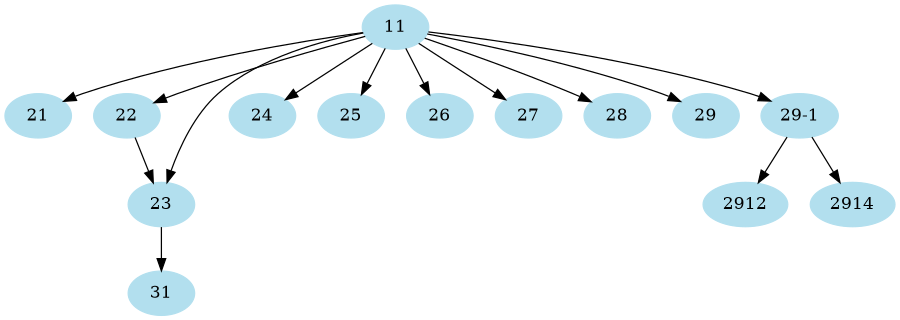 digraph unix {
	node [color=lightblue2 style=filled]
	size="6,6"
	"1-1" [label=11]
	"2-1" [label=21]
	"2-2" [label=22]
	"2-3" [label=23]
	"1-1" -> "2-1"
	"1-1" -> "2-2"
	"2-2" -> "2-3"
	"1-1" -> "2-3"
	"2-3" -> 31
	"1-1" -> 24
	"1-1" -> 25
	"1-1" -> 26
	"1-1" -> 27
	"1-1" -> 28
	"1-1" -> 29
	"1-1" -> "29-1"
	"29-1" -> 2912
	"29-1" -> 2914
}
